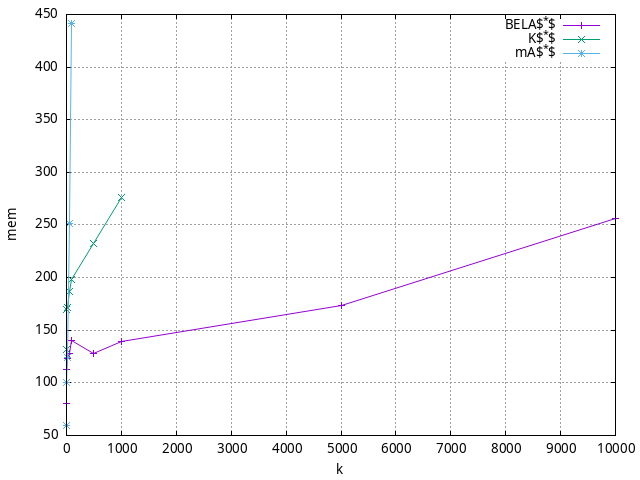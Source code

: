 #!/usr/bin/gnuplot
# -*- coding: utf-8 -*-
#
# results/maps/unit/30/random512-30.heuristic.unit.mem.gnuplot
#
# Started on 04/02/2024 19:57:00
# Author: Carlos Linares López
set grid
set xlabel "k"
set ylabel "mem"

set terminal png enhanced font "Ariel,10"
set output 'random512-30.heuristic.unit.mem.png'

plot "-" title "BELA$^*$"      with linesp, "-" title "K$^*$"      with linesp, "-" title "mA$^*$"      with linesp

	1 80.54
	5 113.0
	10 123.48
	50 128.18
	100 140.0
	500 128.32
	1000 139.57
	5000 173.22
	10000 256.57
end
	1 131.83
	5 169.36
	10 171.62
	50 186.36
	100 198.54
	500 232.61
	1000 275.86
end
	1 59.53
	5 100.7
	10 123.75
	50 251.58
	100 441.84
end
